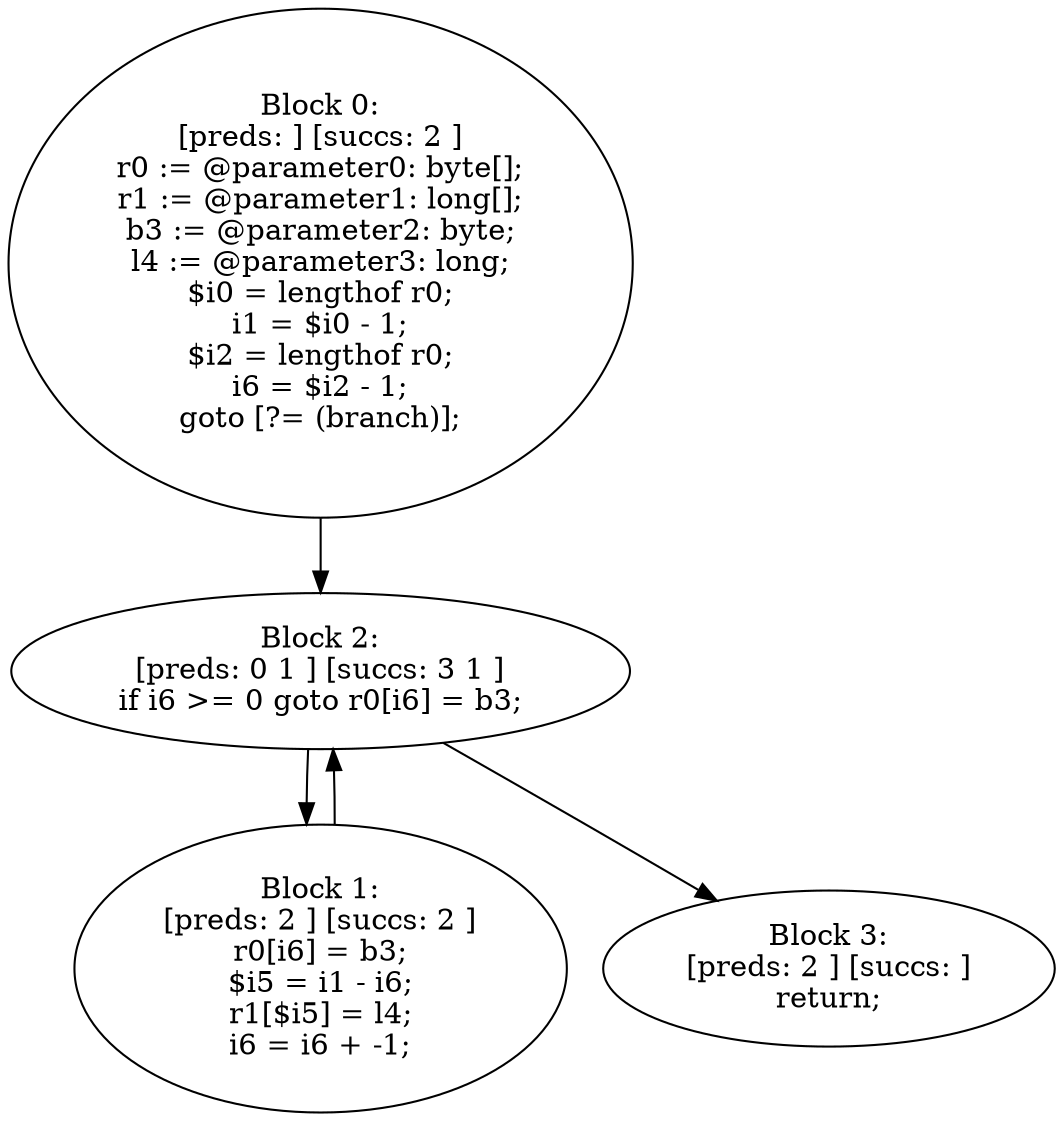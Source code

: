 digraph "unitGraph" {
    "Block 0:
[preds: ] [succs: 2 ]
r0 := @parameter0: byte[];
r1 := @parameter1: long[];
b3 := @parameter2: byte;
l4 := @parameter3: long;
$i0 = lengthof r0;
i1 = $i0 - 1;
$i2 = lengthof r0;
i6 = $i2 - 1;
goto [?= (branch)];
"
    "Block 1:
[preds: 2 ] [succs: 2 ]
r0[i6] = b3;
$i5 = i1 - i6;
r1[$i5] = l4;
i6 = i6 + -1;
"
    "Block 2:
[preds: 0 1 ] [succs: 3 1 ]
if i6 >= 0 goto r0[i6] = b3;
"
    "Block 3:
[preds: 2 ] [succs: ]
return;
"
    "Block 0:
[preds: ] [succs: 2 ]
r0 := @parameter0: byte[];
r1 := @parameter1: long[];
b3 := @parameter2: byte;
l4 := @parameter3: long;
$i0 = lengthof r0;
i1 = $i0 - 1;
$i2 = lengthof r0;
i6 = $i2 - 1;
goto [?= (branch)];
"->"Block 2:
[preds: 0 1 ] [succs: 3 1 ]
if i6 >= 0 goto r0[i6] = b3;
";
    "Block 1:
[preds: 2 ] [succs: 2 ]
r0[i6] = b3;
$i5 = i1 - i6;
r1[$i5] = l4;
i6 = i6 + -1;
"->"Block 2:
[preds: 0 1 ] [succs: 3 1 ]
if i6 >= 0 goto r0[i6] = b3;
";
    "Block 2:
[preds: 0 1 ] [succs: 3 1 ]
if i6 >= 0 goto r0[i6] = b3;
"->"Block 3:
[preds: 2 ] [succs: ]
return;
";
    "Block 2:
[preds: 0 1 ] [succs: 3 1 ]
if i6 >= 0 goto r0[i6] = b3;
"->"Block 1:
[preds: 2 ] [succs: 2 ]
r0[i6] = b3;
$i5 = i1 - i6;
r1[$i5] = l4;
i6 = i6 + -1;
";
}

